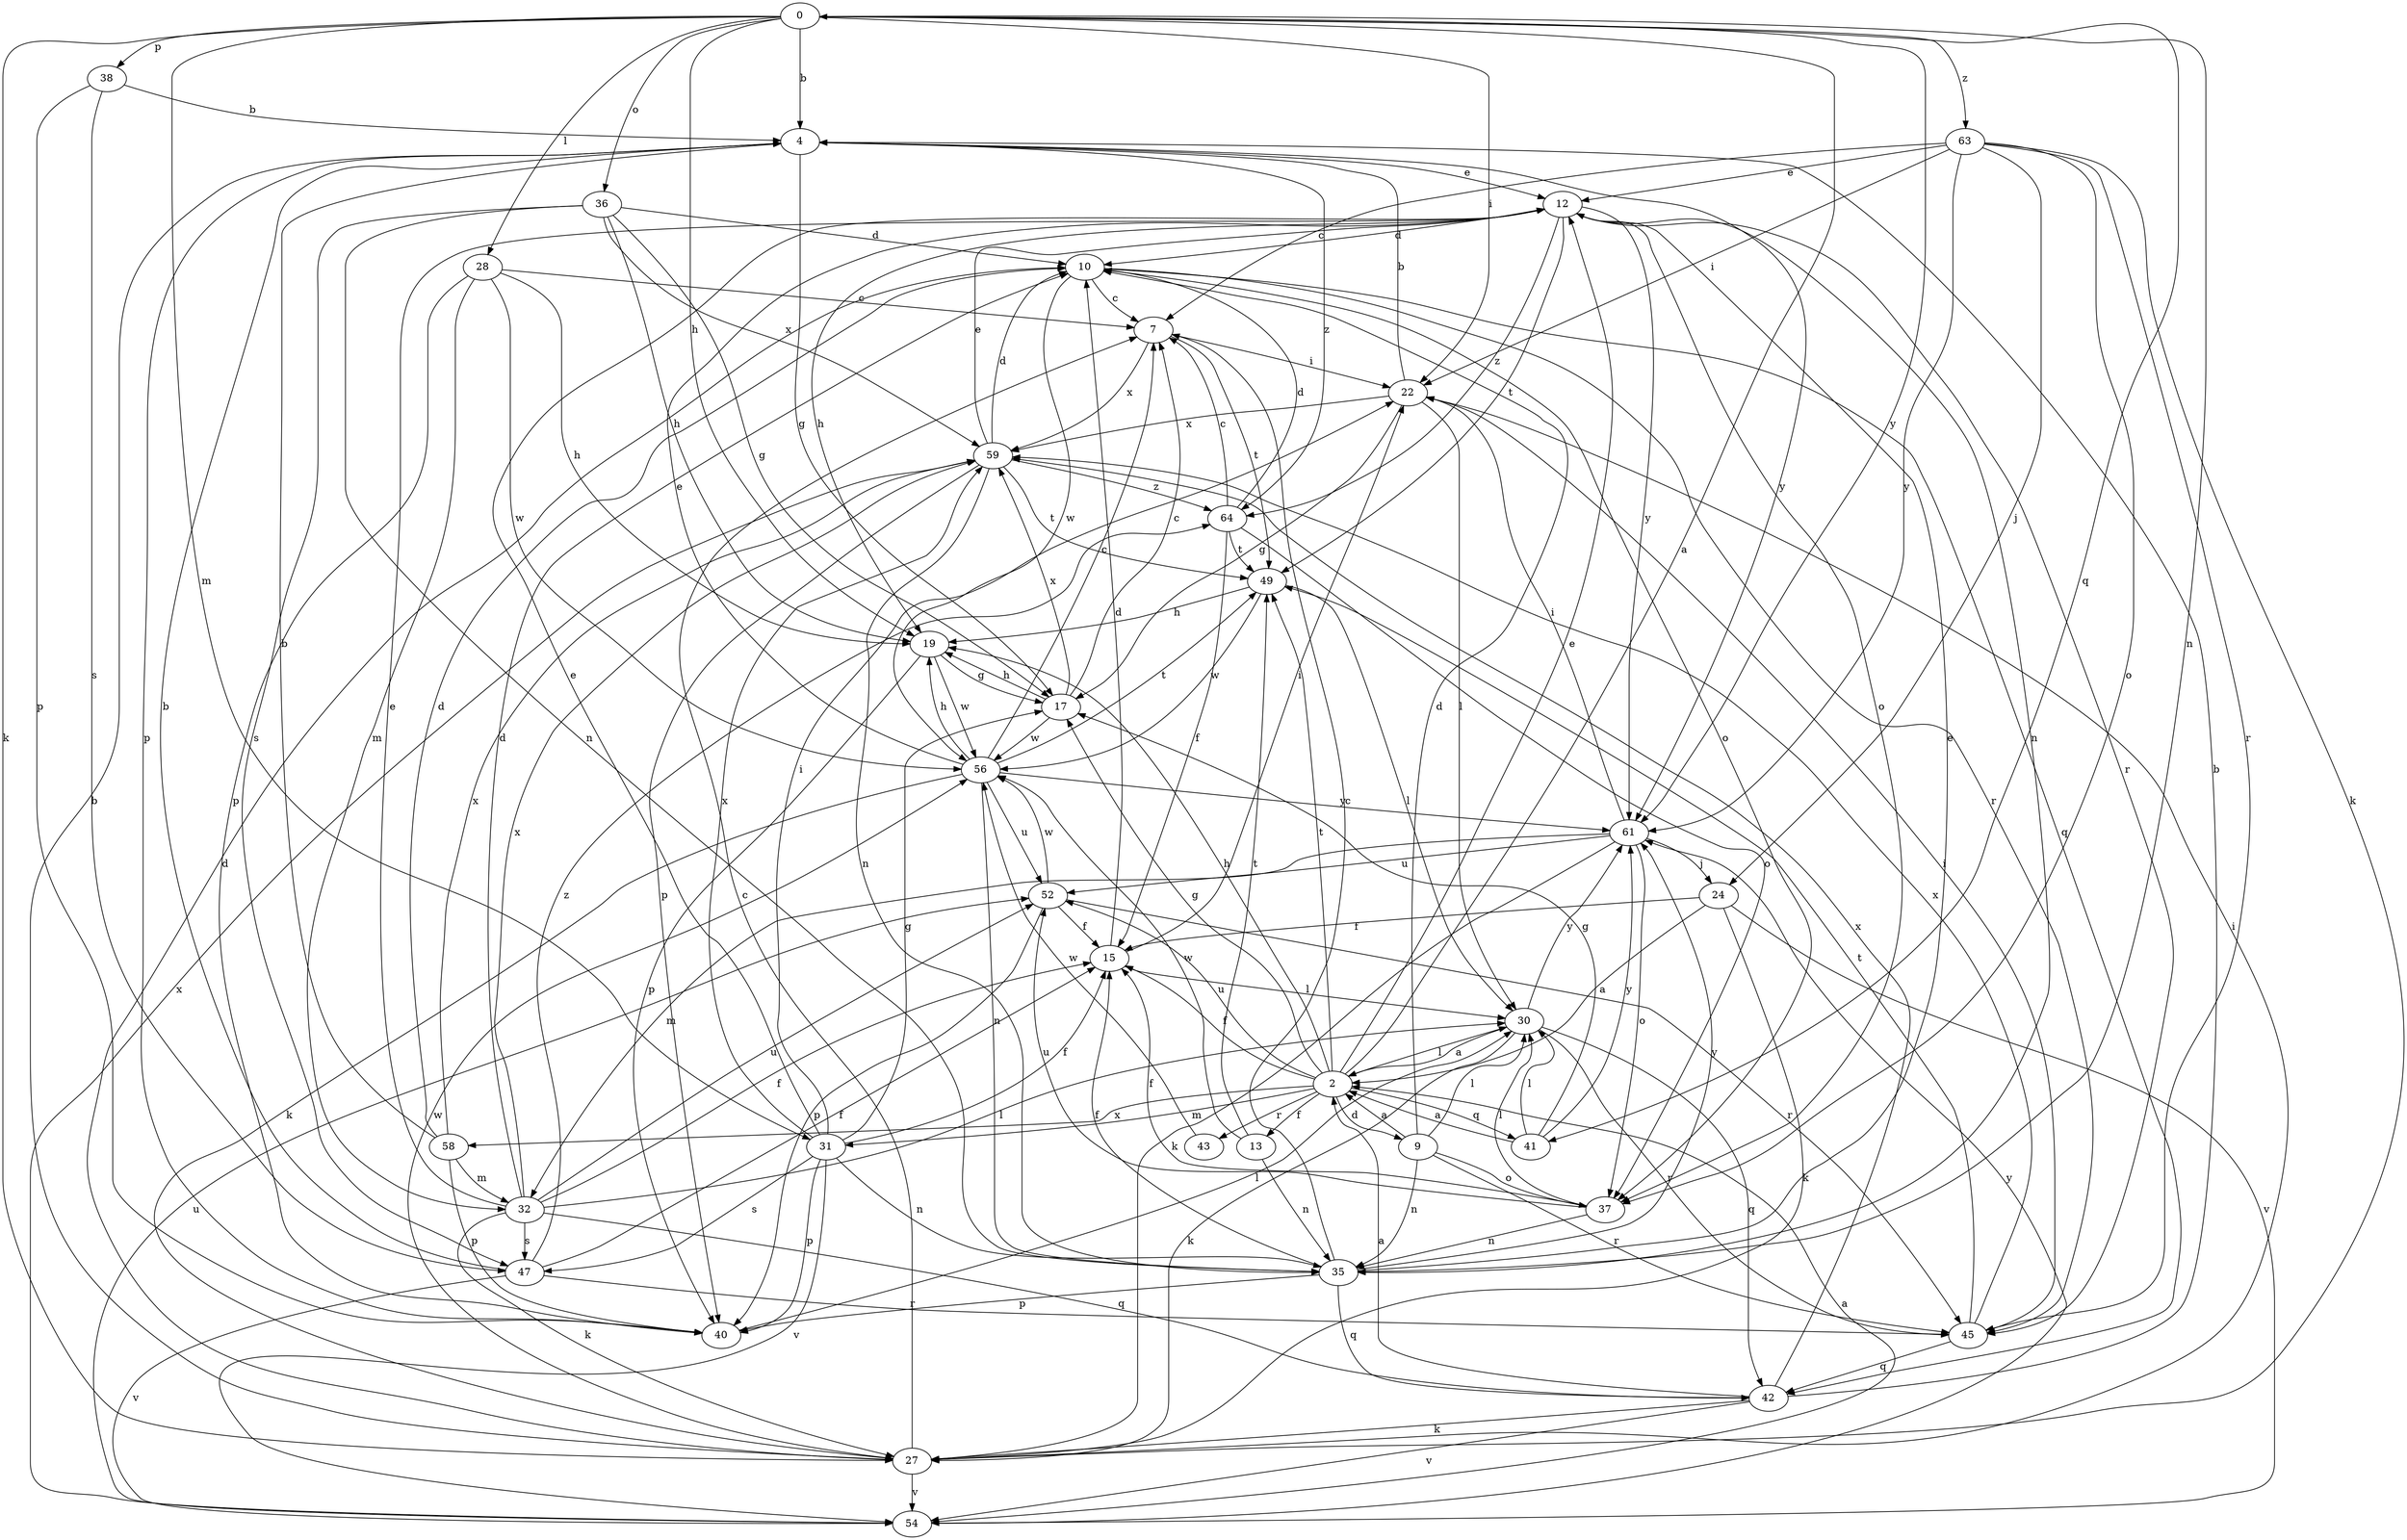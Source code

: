strict digraph  {
0;
2;
4;
7;
9;
10;
12;
13;
15;
17;
19;
22;
24;
27;
28;
30;
31;
32;
35;
36;
37;
38;
40;
41;
42;
43;
45;
47;
49;
52;
54;
56;
58;
59;
61;
63;
64;
0 -> 4  [label=b];
0 -> 19  [label=h];
0 -> 22  [label=i];
0 -> 27  [label=k];
0 -> 28  [label=l];
0 -> 31  [label=m];
0 -> 35  [label=n];
0 -> 36  [label=o];
0 -> 38  [label=p];
0 -> 41  [label=q];
0 -> 61  [label=y];
0 -> 63  [label=z];
2 -> 0  [label=a];
2 -> 9  [label=d];
2 -> 12  [label=e];
2 -> 13  [label=f];
2 -> 15  [label=f];
2 -> 17  [label=g];
2 -> 19  [label=h];
2 -> 30  [label=l];
2 -> 31  [label=m];
2 -> 41  [label=q];
2 -> 43  [label=r];
2 -> 49  [label=t];
2 -> 52  [label=u];
2 -> 58  [label=x];
4 -> 12  [label=e];
4 -> 17  [label=g];
4 -> 40  [label=p];
4 -> 61  [label=y];
4 -> 64  [label=z];
7 -> 22  [label=i];
7 -> 49  [label=t];
7 -> 59  [label=x];
9 -> 2  [label=a];
9 -> 10  [label=d];
9 -> 30  [label=l];
9 -> 35  [label=n];
9 -> 37  [label=o];
9 -> 45  [label=r];
10 -> 7  [label=c];
10 -> 37  [label=o];
10 -> 42  [label=q];
10 -> 45  [label=r];
10 -> 56  [label=w];
12 -> 10  [label=d];
12 -> 19  [label=h];
12 -> 35  [label=n];
12 -> 37  [label=o];
12 -> 45  [label=r];
12 -> 49  [label=t];
12 -> 61  [label=y];
12 -> 64  [label=z];
13 -> 35  [label=n];
13 -> 49  [label=t];
13 -> 56  [label=w];
15 -> 10  [label=d];
15 -> 22  [label=i];
15 -> 30  [label=l];
17 -> 7  [label=c];
17 -> 19  [label=h];
17 -> 56  [label=w];
17 -> 59  [label=x];
19 -> 17  [label=g];
19 -> 40  [label=p];
19 -> 56  [label=w];
22 -> 4  [label=b];
22 -> 17  [label=g];
22 -> 30  [label=l];
22 -> 59  [label=x];
24 -> 2  [label=a];
24 -> 15  [label=f];
24 -> 27  [label=k];
24 -> 54  [label=v];
27 -> 4  [label=b];
27 -> 7  [label=c];
27 -> 10  [label=d];
27 -> 22  [label=i];
27 -> 54  [label=v];
27 -> 56  [label=w];
28 -> 7  [label=c];
28 -> 19  [label=h];
28 -> 32  [label=m];
28 -> 40  [label=p];
28 -> 56  [label=w];
30 -> 2  [label=a];
30 -> 27  [label=k];
30 -> 42  [label=q];
30 -> 45  [label=r];
30 -> 61  [label=y];
31 -> 12  [label=e];
31 -> 15  [label=f];
31 -> 17  [label=g];
31 -> 22  [label=i];
31 -> 35  [label=n];
31 -> 40  [label=p];
31 -> 47  [label=s];
31 -> 54  [label=v];
31 -> 59  [label=x];
32 -> 10  [label=d];
32 -> 12  [label=e];
32 -> 15  [label=f];
32 -> 27  [label=k];
32 -> 30  [label=l];
32 -> 42  [label=q];
32 -> 47  [label=s];
32 -> 52  [label=u];
32 -> 59  [label=x];
35 -> 7  [label=c];
35 -> 12  [label=e];
35 -> 15  [label=f];
35 -> 40  [label=p];
35 -> 42  [label=q];
35 -> 61  [label=y];
36 -> 10  [label=d];
36 -> 17  [label=g];
36 -> 19  [label=h];
36 -> 35  [label=n];
36 -> 47  [label=s];
36 -> 59  [label=x];
37 -> 15  [label=f];
37 -> 30  [label=l];
37 -> 35  [label=n];
37 -> 52  [label=u];
38 -> 4  [label=b];
38 -> 40  [label=p];
38 -> 47  [label=s];
40 -> 30  [label=l];
41 -> 2  [label=a];
41 -> 17  [label=g];
41 -> 30  [label=l];
41 -> 61  [label=y];
42 -> 2  [label=a];
42 -> 4  [label=b];
42 -> 27  [label=k];
42 -> 54  [label=v];
42 -> 59  [label=x];
43 -> 56  [label=w];
45 -> 22  [label=i];
45 -> 42  [label=q];
45 -> 49  [label=t];
45 -> 59  [label=x];
47 -> 4  [label=b];
47 -> 15  [label=f];
47 -> 45  [label=r];
47 -> 54  [label=v];
47 -> 64  [label=z];
49 -> 19  [label=h];
49 -> 30  [label=l];
49 -> 56  [label=w];
52 -> 15  [label=f];
52 -> 40  [label=p];
52 -> 45  [label=r];
52 -> 56  [label=w];
54 -> 2  [label=a];
54 -> 52  [label=u];
54 -> 59  [label=x];
54 -> 61  [label=y];
56 -> 7  [label=c];
56 -> 12  [label=e];
56 -> 19  [label=h];
56 -> 27  [label=k];
56 -> 35  [label=n];
56 -> 49  [label=t];
56 -> 52  [label=u];
56 -> 61  [label=y];
58 -> 4  [label=b];
58 -> 10  [label=d];
58 -> 32  [label=m];
58 -> 40  [label=p];
58 -> 59  [label=x];
59 -> 10  [label=d];
59 -> 12  [label=e];
59 -> 35  [label=n];
59 -> 40  [label=p];
59 -> 49  [label=t];
59 -> 64  [label=z];
61 -> 22  [label=i];
61 -> 24  [label=j];
61 -> 27  [label=k];
61 -> 32  [label=m];
61 -> 37  [label=o];
61 -> 52  [label=u];
63 -> 7  [label=c];
63 -> 12  [label=e];
63 -> 22  [label=i];
63 -> 24  [label=j];
63 -> 27  [label=k];
63 -> 37  [label=o];
63 -> 45  [label=r];
63 -> 61  [label=y];
64 -> 7  [label=c];
64 -> 10  [label=d];
64 -> 15  [label=f];
64 -> 37  [label=o];
64 -> 49  [label=t];
}
